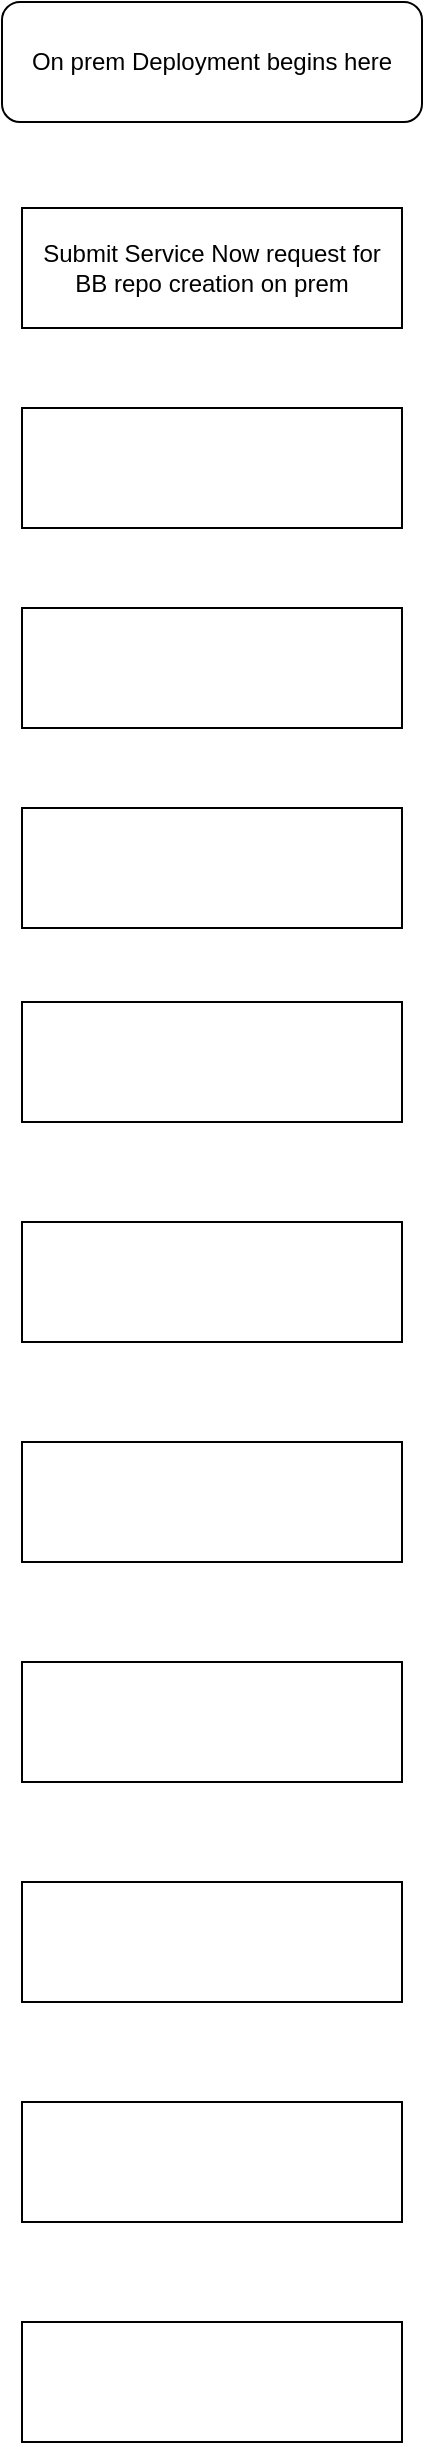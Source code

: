 <mxfile version="12.5.1" type="github">
  <diagram id="ix-MmbvepVvaot0NmQJl" name="Page-1">
    <mxGraphModel dx="1395" dy="826" grid="1" gridSize="10" guides="1" tooltips="1" connect="1" arrows="1" fold="1" page="1" pageScale="1" pageWidth="850" pageHeight="1100" math="0" shadow="0">
      <root>
        <mxCell id="0"/>
        <mxCell id="1" parent="0"/>
        <mxCell id="xox23X26iSPxFIq_AWJZ-1" value="On prem Deployment begins here" style="rounded=1;whiteSpace=wrap;html=1;" vertex="1" parent="1">
          <mxGeometry x="320" y="300" width="210" height="60" as="geometry"/>
        </mxCell>
        <mxCell id="xox23X26iSPxFIq_AWJZ-2" value="Submit Service Now request for BB repo creation on prem" style="rounded=0;whiteSpace=wrap;html=1;" vertex="1" parent="1">
          <mxGeometry x="330" y="403" width="190" height="60" as="geometry"/>
        </mxCell>
        <mxCell id="xox23X26iSPxFIq_AWJZ-4" value="" style="rounded=0;whiteSpace=wrap;html=1;" vertex="1" parent="1">
          <mxGeometry x="330" y="503" width="190" height="60" as="geometry"/>
        </mxCell>
        <mxCell id="xox23X26iSPxFIq_AWJZ-5" value="" style="rounded=0;whiteSpace=wrap;html=1;" vertex="1" parent="1">
          <mxGeometry x="330" y="603" width="190" height="60" as="geometry"/>
        </mxCell>
        <mxCell id="xox23X26iSPxFIq_AWJZ-6" value="" style="rounded=0;whiteSpace=wrap;html=1;" vertex="1" parent="1">
          <mxGeometry x="330" y="703" width="190" height="60" as="geometry"/>
        </mxCell>
        <mxCell id="xox23X26iSPxFIq_AWJZ-7" value="" style="rounded=0;whiteSpace=wrap;html=1;" vertex="1" parent="1">
          <mxGeometry x="330" y="800" width="190" height="60" as="geometry"/>
        </mxCell>
        <mxCell id="xox23X26iSPxFIq_AWJZ-8" value="" style="rounded=0;whiteSpace=wrap;html=1;" vertex="1" parent="1">
          <mxGeometry x="330" y="910" width="190" height="60" as="geometry"/>
        </mxCell>
        <mxCell id="xox23X26iSPxFIq_AWJZ-9" value="" style="rounded=0;whiteSpace=wrap;html=1;" vertex="1" parent="1">
          <mxGeometry x="330" y="1020" width="190" height="60" as="geometry"/>
        </mxCell>
        <mxCell id="xox23X26iSPxFIq_AWJZ-10" value="" style="rounded=0;whiteSpace=wrap;html=1;" vertex="1" parent="1">
          <mxGeometry x="330" y="1130" width="190" height="60" as="geometry"/>
        </mxCell>
        <mxCell id="xox23X26iSPxFIq_AWJZ-11" value="" style="rounded=0;whiteSpace=wrap;html=1;" vertex="1" parent="1">
          <mxGeometry x="330" y="1240" width="190" height="60" as="geometry"/>
        </mxCell>
        <mxCell id="xox23X26iSPxFIq_AWJZ-12" value="" style="rounded=0;whiteSpace=wrap;html=1;" vertex="1" parent="1">
          <mxGeometry x="330" y="1350" width="190" height="60" as="geometry"/>
        </mxCell>
        <mxCell id="xox23X26iSPxFIq_AWJZ-13" value="" style="rounded=0;whiteSpace=wrap;html=1;" vertex="1" parent="1">
          <mxGeometry x="330" y="1460" width="190" height="60" as="geometry"/>
        </mxCell>
      </root>
    </mxGraphModel>
  </diagram>
</mxfile>
